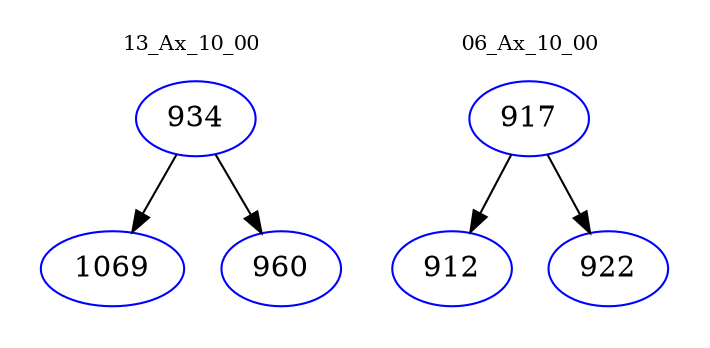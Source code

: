 digraph{
subgraph cluster_0 {
color = white
label = "13_Ax_10_00";
fontsize=10;
T0_934 [label="934", color="blue"]
T0_934 -> T0_1069 [color="black"]
T0_1069 [label="1069", color="blue"]
T0_934 -> T0_960 [color="black"]
T0_960 [label="960", color="blue"]
}
subgraph cluster_1 {
color = white
label = "06_Ax_10_00";
fontsize=10;
T1_917 [label="917", color="blue"]
T1_917 -> T1_912 [color="black"]
T1_912 [label="912", color="blue"]
T1_917 -> T1_922 [color="black"]
T1_922 [label="922", color="blue"]
}
}
